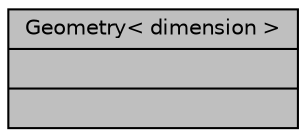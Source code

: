 digraph "Geometry&lt; dimension &gt;"
{
  edge [fontname="Helvetica",fontsize="10",labelfontname="Helvetica",labelfontsize="10"];
  node [fontname="Helvetica",fontsize="10",shape=record];
  Node1 [label="{Geometry\< dimension \>\n||}",height=0.2,width=0.4,color="black", fillcolor="grey75", style="filled", fontcolor="black"];
}
